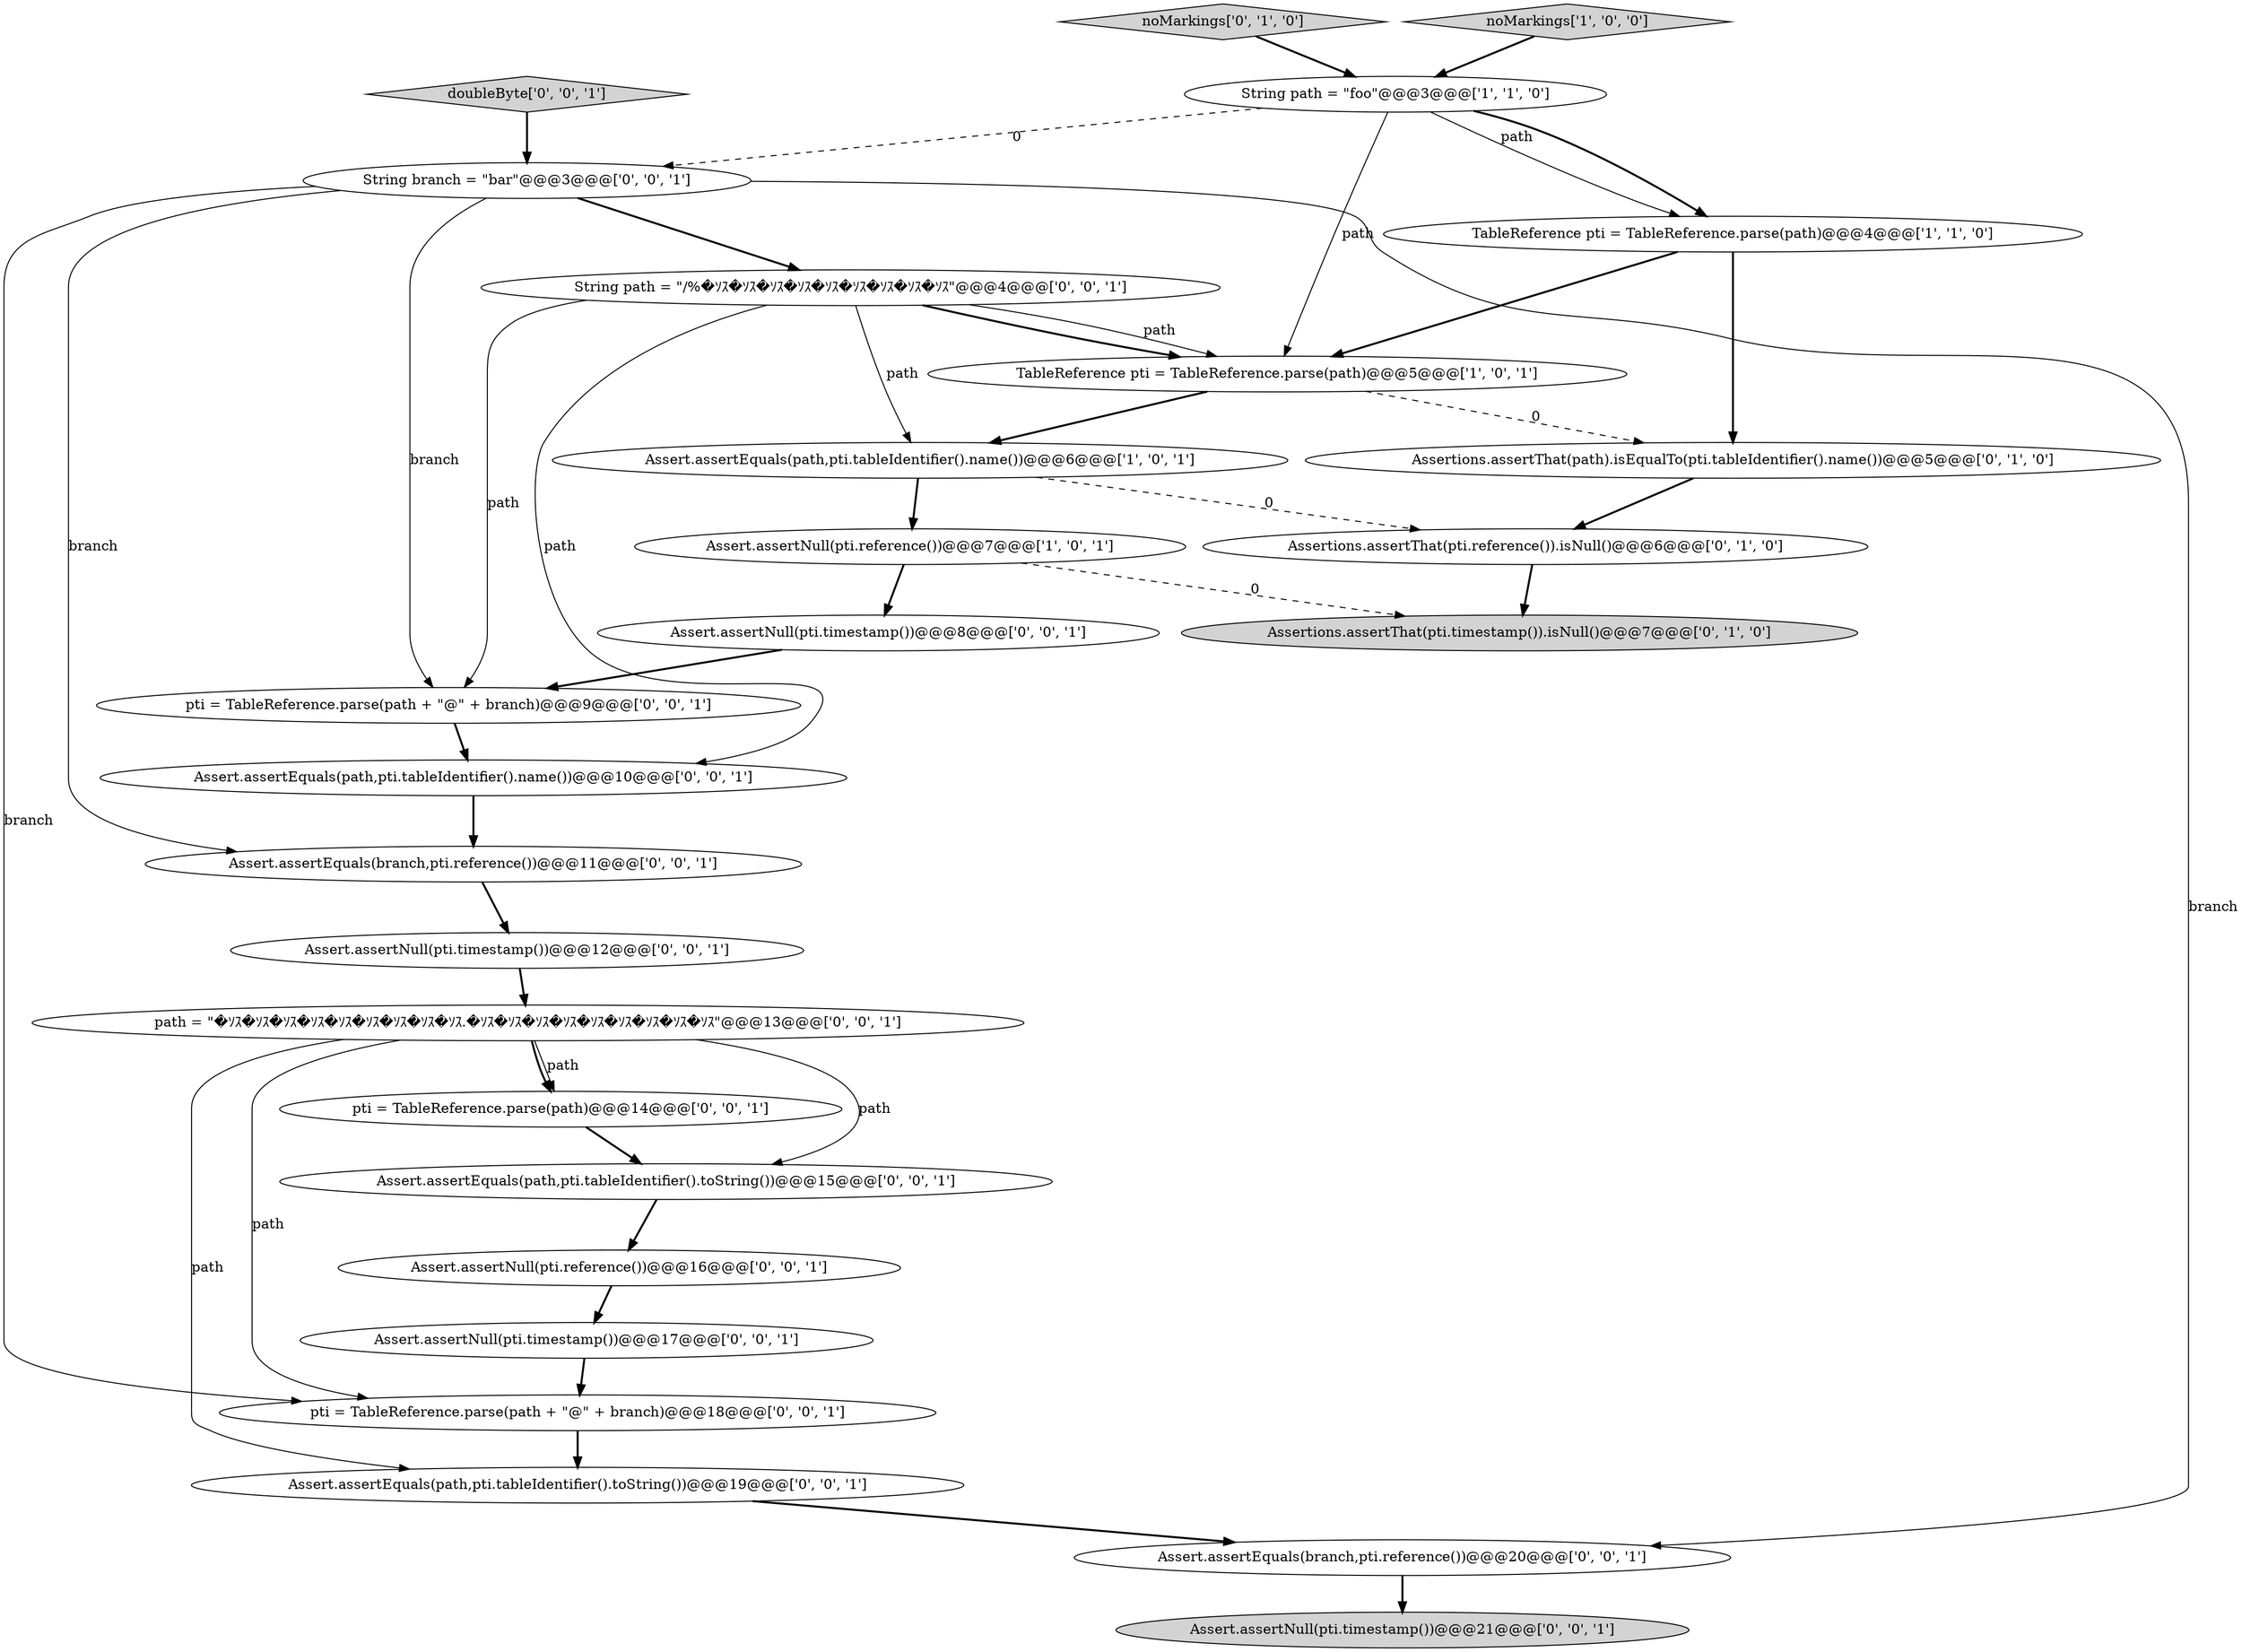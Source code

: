 digraph {
10 [style = filled, label = "Assert.assertEquals(path,pti.tableIdentifier().name())@@@10@@@['0', '0', '1']", fillcolor = white, shape = ellipse image = "AAA0AAABBB3BBB"];
20 [style = filled, label = "pti = TableReference.parse(path + \"@\" + branch)@@@18@@@['0', '0', '1']", fillcolor = white, shape = ellipse image = "AAA0AAABBB3BBB"];
7 [style = filled, label = "noMarkings['0', '1', '0']", fillcolor = lightgray, shape = diamond image = "AAA0AAABBB2BBB"];
0 [style = filled, label = "TableReference pti = TableReference.parse(path)@@@4@@@['1', '1', '0']", fillcolor = white, shape = ellipse image = "AAA0AAABBB1BBB"];
14 [style = filled, label = "Assert.assertNull(pti.timestamp())@@@21@@@['0', '0', '1']", fillcolor = lightgray, shape = ellipse image = "AAA0AAABBB3BBB"];
25 [style = filled, label = "pti = TableReference.parse(path)@@@14@@@['0', '0', '1']", fillcolor = white, shape = ellipse image = "AAA0AAABBB3BBB"];
4 [style = filled, label = "noMarkings['1', '0', '0']", fillcolor = lightgray, shape = diamond image = "AAA0AAABBB1BBB"];
8 [style = filled, label = "Assertions.assertThat(pti.reference()).isNull()@@@6@@@['0', '1', '0']", fillcolor = white, shape = ellipse image = "AAA1AAABBB2BBB"];
1 [style = filled, label = "Assert.assertEquals(path,pti.tableIdentifier().name())@@@6@@@['1', '0', '1']", fillcolor = white, shape = ellipse image = "AAA0AAABBB1BBB"];
3 [style = filled, label = "String path = \"foo\"@@@3@@@['1', '1', '0']", fillcolor = white, shape = ellipse image = "AAA0AAABBB1BBB"];
15 [style = filled, label = "Assert.assertEquals(branch,pti.reference())@@@20@@@['0', '0', '1']", fillcolor = white, shape = ellipse image = "AAA0AAABBB3BBB"];
21 [style = filled, label = "Assert.assertNull(pti.timestamp())@@@17@@@['0', '0', '1']", fillcolor = white, shape = ellipse image = "AAA0AAABBB3BBB"];
9 [style = filled, label = "Assertions.assertThat(pti.timestamp()).isNull()@@@7@@@['0', '1', '0']", fillcolor = lightgray, shape = ellipse image = "AAA1AAABBB2BBB"];
12 [style = filled, label = "path = \"�ｿｽ�ｿｽ�ｿｽ�ｿｽ�ｿｽ�ｿｽ�ｿｽ�ｿｽ�ｿｽ.�ｿｽ�ｿｽ�ｿｽ�ｿｽ�ｿｽ�ｿｽ�ｿｽ�ｿｽ�ｿｽ\"@@@13@@@['0', '0', '1']", fillcolor = white, shape = ellipse image = "AAA0AAABBB3BBB"];
16 [style = filled, label = "doubleByte['0', '0', '1']", fillcolor = lightgray, shape = diamond image = "AAA0AAABBB3BBB"];
19 [style = filled, label = "pti = TableReference.parse(path + \"@\" + branch)@@@9@@@['0', '0', '1']", fillcolor = white, shape = ellipse image = "AAA0AAABBB3BBB"];
17 [style = filled, label = "String path = \"/%�ｿｽ�ｿｽ�ｿｽ�ｿｽ�ｿｽ�ｿｽ�ｿｽ�ｿｽ�ｿｽ\"@@@4@@@['0', '0', '1']", fillcolor = white, shape = ellipse image = "AAA0AAABBB3BBB"];
13 [style = filled, label = "Assert.assertNull(pti.timestamp())@@@12@@@['0', '0', '1']", fillcolor = white, shape = ellipse image = "AAA0AAABBB3BBB"];
2 [style = filled, label = "Assert.assertNull(pti.reference())@@@7@@@['1', '0', '1']", fillcolor = white, shape = ellipse image = "AAA0AAABBB1BBB"];
6 [style = filled, label = "Assertions.assertThat(path).isEqualTo(pti.tableIdentifier().name())@@@5@@@['0', '1', '0']", fillcolor = white, shape = ellipse image = "AAA1AAABBB2BBB"];
26 [style = filled, label = "Assert.assertEquals(path,pti.tableIdentifier().toString())@@@15@@@['0', '0', '1']", fillcolor = white, shape = ellipse image = "AAA0AAABBB3BBB"];
24 [style = filled, label = "Assert.assertEquals(branch,pti.reference())@@@11@@@['0', '0', '1']", fillcolor = white, shape = ellipse image = "AAA0AAABBB3BBB"];
5 [style = filled, label = "TableReference pti = TableReference.parse(path)@@@5@@@['1', '0', '1']", fillcolor = white, shape = ellipse image = "AAA0AAABBB1BBB"];
18 [style = filled, label = "Assert.assertNull(pti.timestamp())@@@8@@@['0', '0', '1']", fillcolor = white, shape = ellipse image = "AAA0AAABBB3BBB"];
11 [style = filled, label = "String branch = \"bar\"@@@3@@@['0', '0', '1']", fillcolor = white, shape = ellipse image = "AAA0AAABBB3BBB"];
23 [style = filled, label = "Assert.assertEquals(path,pti.tableIdentifier().toString())@@@19@@@['0', '0', '1']", fillcolor = white, shape = ellipse image = "AAA0AAABBB3BBB"];
22 [style = filled, label = "Assert.assertNull(pti.reference())@@@16@@@['0', '0', '1']", fillcolor = white, shape = ellipse image = "AAA0AAABBB3BBB"];
0->6 [style = bold, label=""];
12->25 [style = bold, label=""];
26->22 [style = bold, label=""];
20->23 [style = bold, label=""];
24->13 [style = bold, label=""];
19->10 [style = bold, label=""];
8->9 [style = bold, label=""];
23->15 [style = bold, label=""];
10->24 [style = bold, label=""];
5->6 [style = dashed, label="0"];
5->1 [style = bold, label=""];
25->26 [style = bold, label=""];
11->19 [style = solid, label="branch"];
2->9 [style = dashed, label="0"];
17->10 [style = solid, label="path"];
11->20 [style = solid, label="branch"];
3->11 [style = dashed, label="0"];
1->8 [style = dashed, label="0"];
12->23 [style = solid, label="path"];
11->17 [style = bold, label=""];
6->8 [style = bold, label=""];
12->20 [style = solid, label="path"];
3->0 [style = solid, label="path"];
7->3 [style = bold, label=""];
13->12 [style = bold, label=""];
12->26 [style = solid, label="path"];
2->18 [style = bold, label=""];
21->20 [style = bold, label=""];
18->19 [style = bold, label=""];
11->24 [style = solid, label="branch"];
17->19 [style = solid, label="path"];
11->15 [style = solid, label="branch"];
3->0 [style = bold, label=""];
15->14 [style = bold, label=""];
12->25 [style = solid, label="path"];
17->5 [style = solid, label="path"];
22->21 [style = bold, label=""];
0->5 [style = bold, label=""];
3->5 [style = solid, label="path"];
16->11 [style = bold, label=""];
4->3 [style = bold, label=""];
1->2 [style = bold, label=""];
17->5 [style = bold, label=""];
17->1 [style = solid, label="path"];
}
